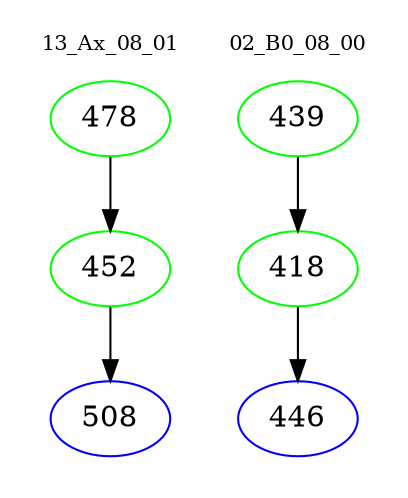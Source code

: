 digraph{
subgraph cluster_0 {
color = white
label = "13_Ax_08_01";
fontsize=10;
T0_478 [label="478", color="green"]
T0_478 -> T0_452 [color="black"]
T0_452 [label="452", color="green"]
T0_452 -> T0_508 [color="black"]
T0_508 [label="508", color="blue"]
}
subgraph cluster_1 {
color = white
label = "02_B0_08_00";
fontsize=10;
T1_439 [label="439", color="green"]
T1_439 -> T1_418 [color="black"]
T1_418 [label="418", color="green"]
T1_418 -> T1_446 [color="black"]
T1_446 [label="446", color="blue"]
}
}

